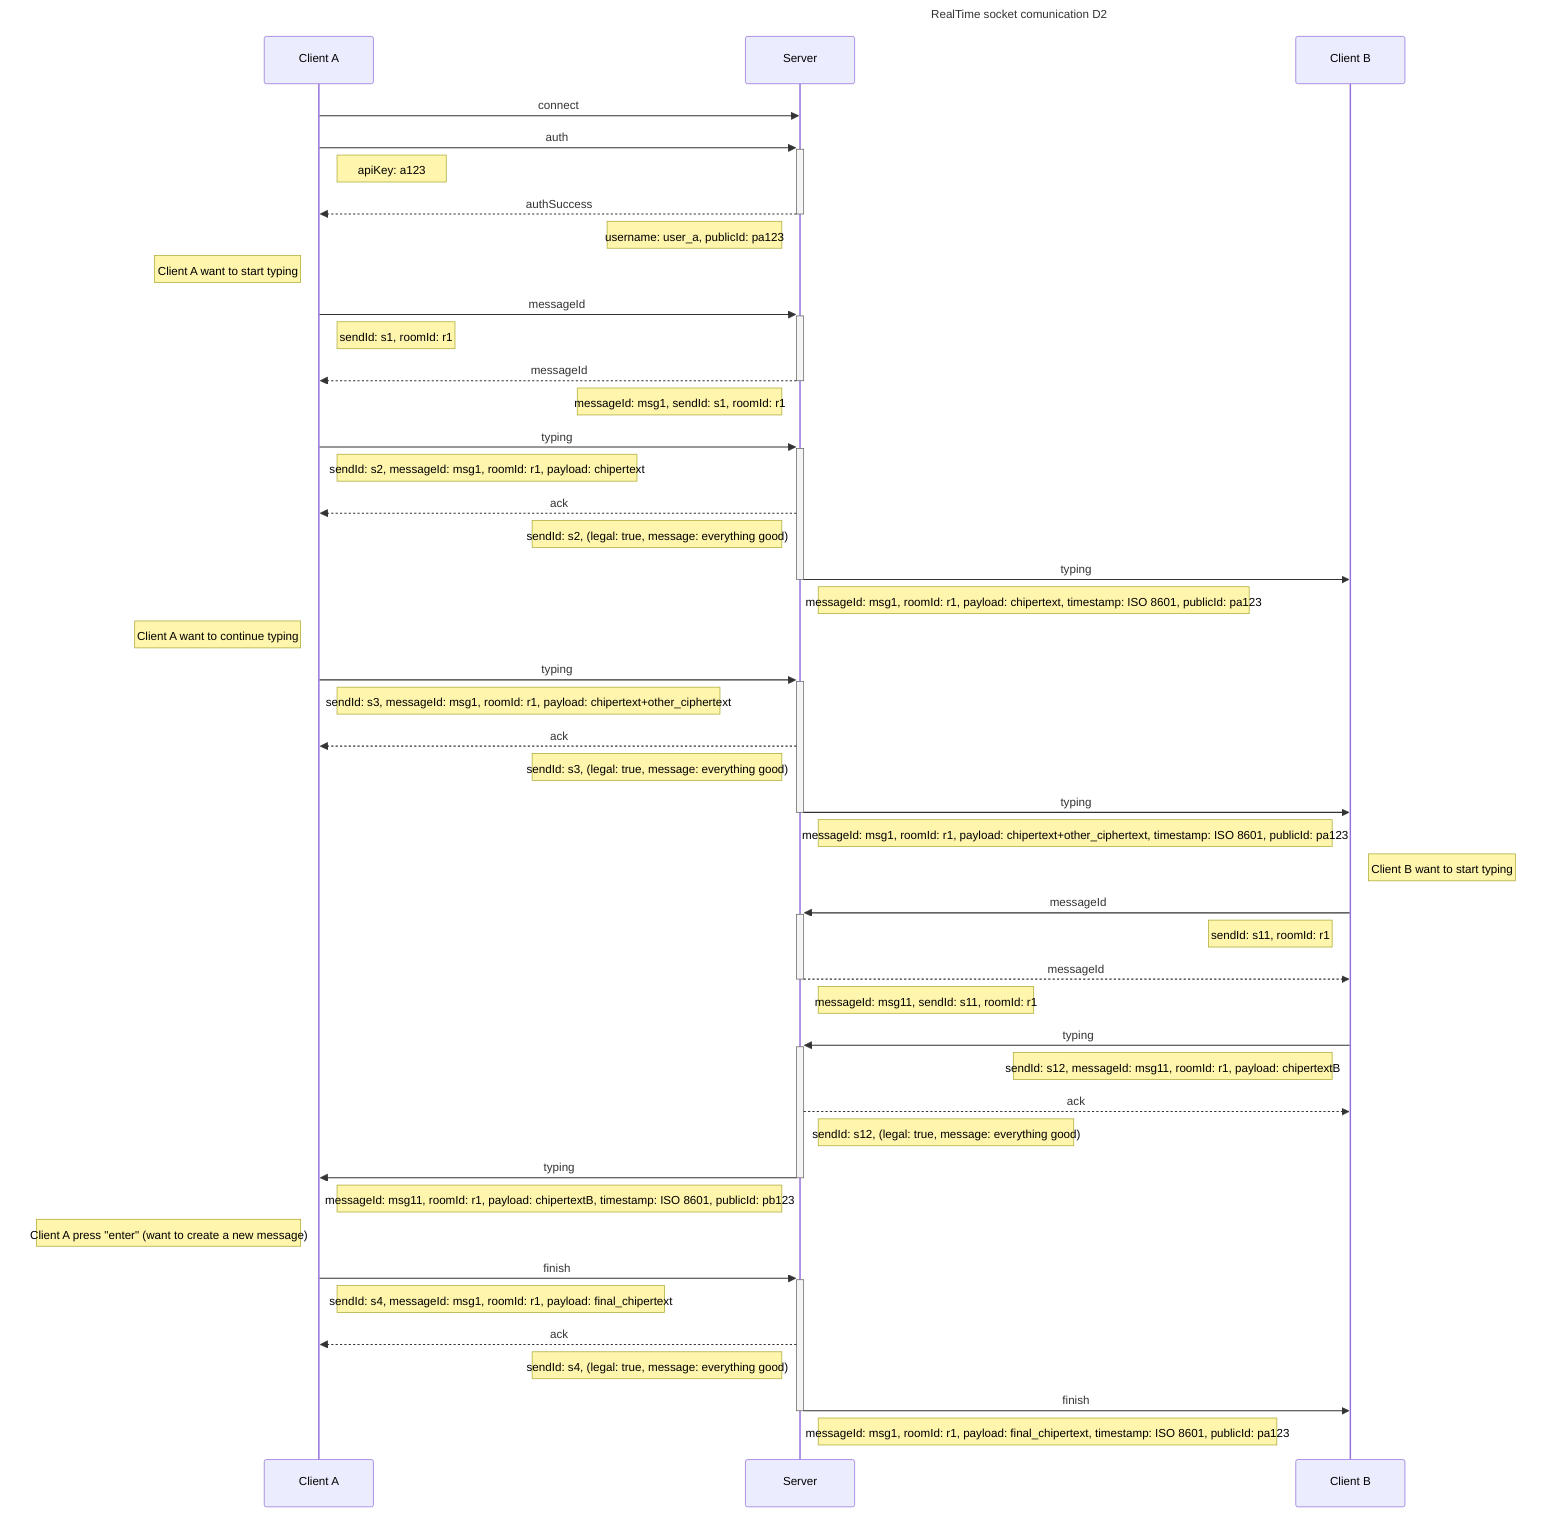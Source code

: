 sequenceDiagram
title RealTime socket comunication D2
%% in this diagram the Client A connect to the Server where Client B is already connected, he start to write a new message and after two input the Client B decide to start writing back, after the first keypress of the Client B the Client A decide to create a new message so he press the enter button and send a finish message, at the end of the diagram Client B hasn't finished his message yet

participant Client A
participant Server
participant Client B


Client A->>Server: connect

Client A->>+Server: auth
Note right of Client A: apiKey: a123

Server-->>-Client A: authSuccess
Note left of Server: username: user_a, publicId: pa123


Note left of Client A: Client A want to start typing

Client A->>+Server: messageId
Note right of Client A: sendId: s1, roomId: r1

Server-->>-Client A: messageId
Note left of Server: messageId: msg1, sendId: s1, roomId: r1

Client A->>+Server: typing
Note right of Client A: sendId: s2, messageId: msg1, roomId: r1, payload: chipertext

Server-->>Client A: ack
Note left of Server: sendId: s2, (legal: true, message: everything good)

Server->>-Client B: typing
Note right of Server: messageId: msg1, roomId: r1, payload: chipertext, timestamp: ISO 8601, publicId: pa123


Note left of Client A: Client A want to continue typing

Client A->>+Server: typing
Note right of Client A: sendId: s3, messageId: msg1, roomId: r1, payload: chipertext+other_ciphertext

Server-->>Client A: ack
Note left of Server: sendId: s3, (legal: true, message: everything good)

Server->>-Client B: typing
Note right of Server: messageId: msg1, roomId: r1, payload: chipertext+other_ciphertext, timestamp: ISO 8601, publicId: pa123


Note right of Client B: Client B want to start typing

Client B->>+Server: messageId
Note left of Client B: sendId: s11, roomId: r1

Server-->>-Client B: messageId
Note right of Server: messageId: msg11, sendId: s11, roomId: r1

Client B->>+Server: typing
Note left of Client B: sendId: s12, messageId: msg11, roomId: r1, payload: chipertextB

Server-->>Client B: ack
Note right of Server: sendId: s12, (legal: true, message: everything good)

Server->>-Client A: typing
Note left of Server: messageId: msg11, roomId: r1, payload: chipertextB, timestamp: ISO 8601, publicId: pb123


Note left of Client A: Client A press "enter" (want to create a new message)

Client A->>+Server: finish
Note right of Client A: sendId: s4, messageId: msg1, roomId: r1, payload: final_chipertext

Server-->>Client A: ack
Note left of Server: sendId: s4, (legal: true, message: everything good)

Server->>-Client B: finish
Note right of Server: messageId: msg1, roomId: r1, payload: final_chipertext, timestamp: ISO 8601, publicId: pa123